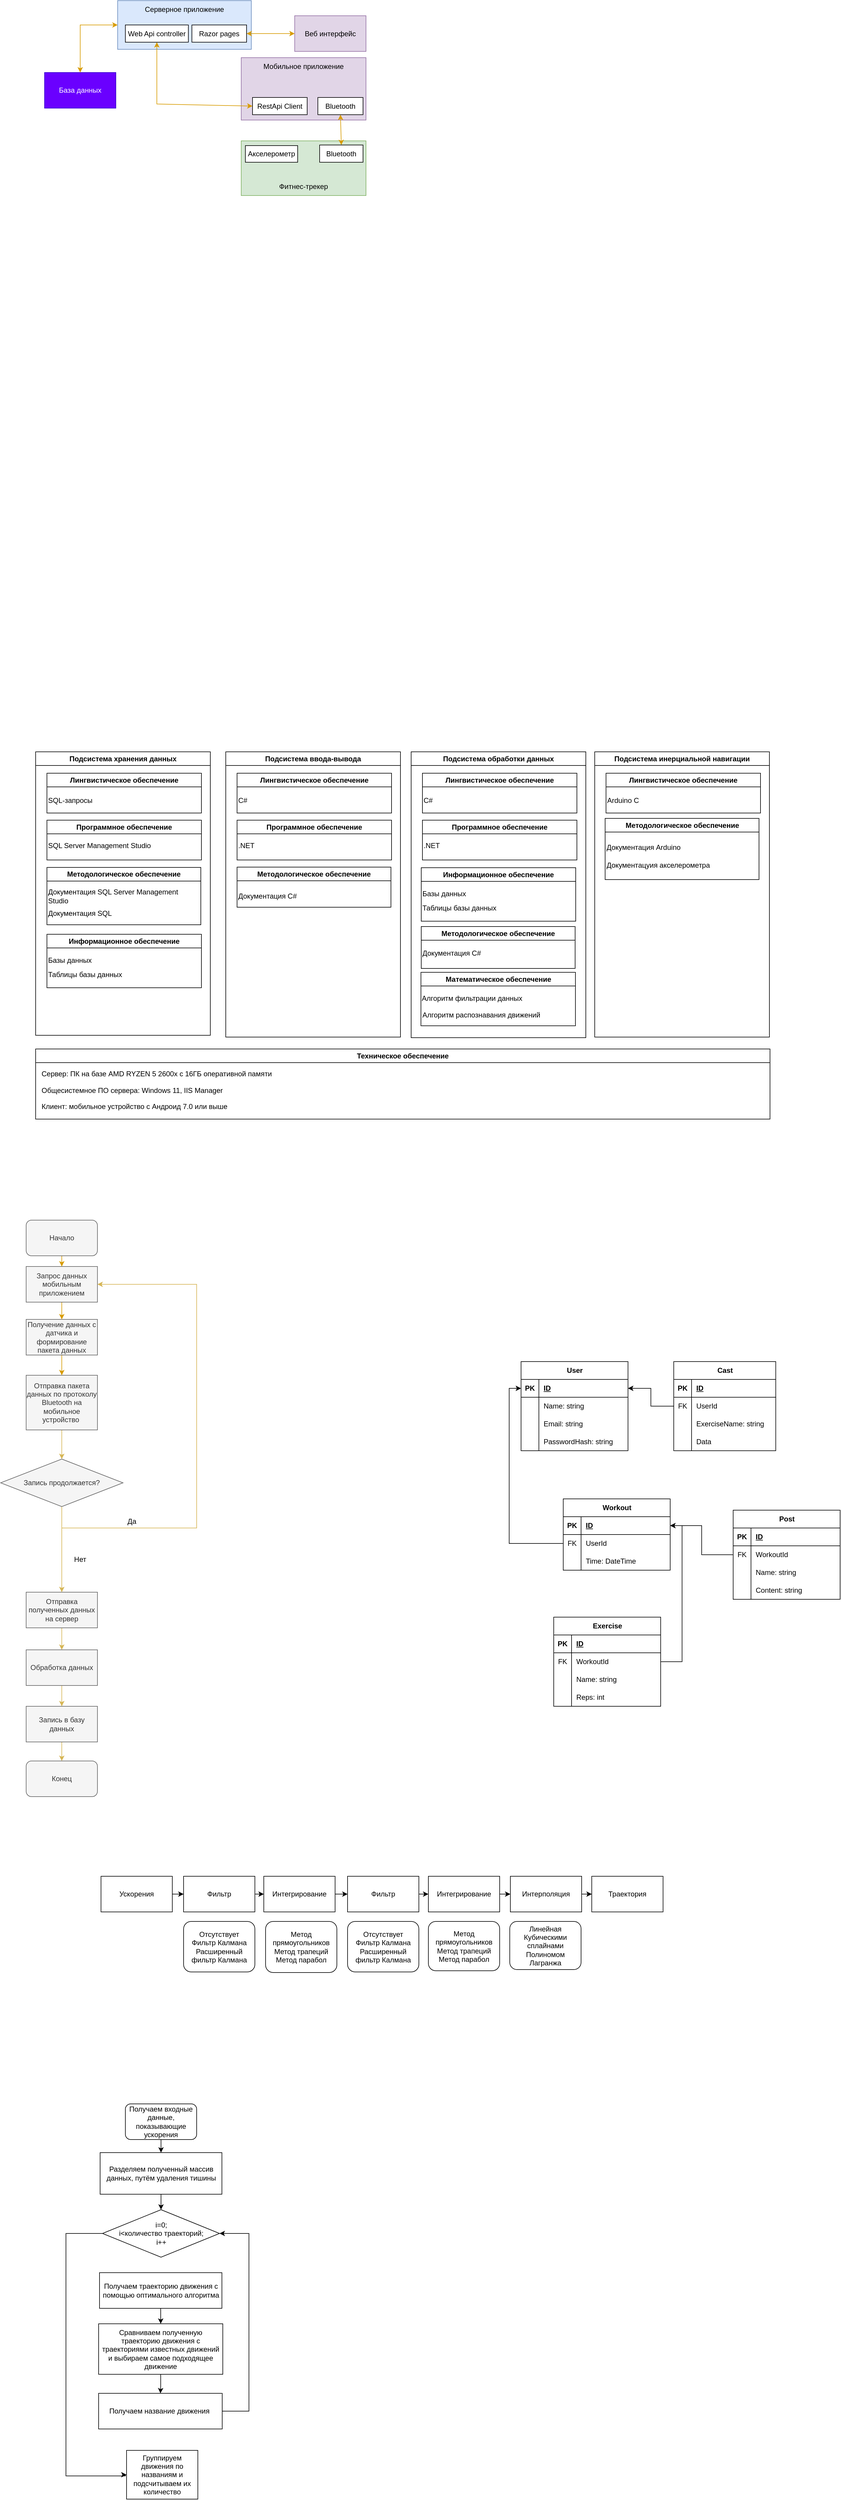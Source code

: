 <mxfile version="22.1.18" type="github">
  <diagram name="Страница 1" id="ufSTGprs4LsOGQLuZF8g">
    <mxGraphModel dx="1247" dy="718" grid="0" gridSize="10" guides="1" tooltips="1" connect="1" arrows="1" fold="1" page="1" pageScale="1" pageWidth="827" pageHeight="1169" background="#ffffff" math="0" shadow="0">
      <root>
        <mxCell id="0" />
        <mxCell id="1" parent="0" />
        <mxCell id="TqyM-eb_YKYfIrLDZzXM-1" value="База данных" style="rounded=0;whiteSpace=wrap;html=1;fillColor=#6a00ff;fontColor=#ffffff;strokeColor=#3700CC;" parent="1" vertex="1">
          <mxGeometry x="142" y="375" width="120" height="60" as="geometry" />
        </mxCell>
        <mxCell id="TqyM-eb_YKYfIrLDZzXM-2" value="" style="rounded=0;whiteSpace=wrap;html=1;fillColor=#dae8fc;strokeColor=#6c8ebf;" parent="1" vertex="1">
          <mxGeometry x="265" y="254" width="225" height="82" as="geometry" />
        </mxCell>
        <mxCell id="TqyM-eb_YKYfIrLDZzXM-4" value="" style="endArrow=classic;startArrow=classic;html=1;rounded=0;entryX=0;entryY=0.5;entryDx=0;entryDy=0;exitX=0.5;exitY=0;exitDx=0;exitDy=0;fillColor=#ffe6cc;strokeColor=#d79b00;" parent="1" source="TqyM-eb_YKYfIrLDZzXM-1" target="TqyM-eb_YKYfIrLDZzXM-2" edge="1">
          <mxGeometry width="50" height="50" relative="1" as="geometry">
            <mxPoint x="148" y="304" as="sourcePoint" />
            <mxPoint x="198" y="254" as="targetPoint" />
            <Array as="points">
              <mxPoint x="202" y="295" />
            </Array>
          </mxGeometry>
        </mxCell>
        <mxCell id="TqyM-eb_YKYfIrLDZzXM-5" value="&lt;font color=&quot;#000000&quot;&gt;Веб интерфейс&lt;/font&gt;" style="rounded=0;whiteSpace=wrap;html=1;fillColor=#e1d5e7;strokeColor=#9673a6;" parent="1" vertex="1">
          <mxGeometry x="563" y="279.5" width="120" height="60" as="geometry" />
        </mxCell>
        <mxCell id="TqyM-eb_YKYfIrLDZzXM-6" value="" style="rounded=0;whiteSpace=wrap;html=1;fillColor=#e1d5e7;strokeColor=#9673a6;align=center;" parent="1" vertex="1">
          <mxGeometry x="473" y="350" width="210" height="105" as="geometry" />
        </mxCell>
        <mxCell id="TqyM-eb_YKYfIrLDZzXM-7" value="" style="endArrow=classic;startArrow=classic;html=1;rounded=0;entryX=0;entryY=0.5;entryDx=0;entryDy=0;exitX=1;exitY=0.5;exitDx=0;exitDy=0;fillColor=#ffe6cc;strokeColor=#d79b00;" parent="1" source="ZVdsV8nFcNDab4a7GRcG-9" target="TqyM-eb_YKYfIrLDZzXM-5" edge="1">
          <mxGeometry width="50" height="50" relative="1" as="geometry">
            <mxPoint x="291" y="154" as="sourcePoint" />
            <mxPoint x="405" y="86" as="targetPoint" />
            <Array as="points" />
          </mxGeometry>
        </mxCell>
        <mxCell id="TqyM-eb_YKYfIrLDZzXM-8" value="" style="endArrow=classic;startArrow=classic;html=1;rounded=0;entryX=0;entryY=0.5;entryDx=0;entryDy=0;exitX=0.5;exitY=1;exitDx=0;exitDy=0;fillColor=#ffe6cc;strokeColor=#d79b00;" parent="1" source="ZVdsV8nFcNDab4a7GRcG-10" target="ZVdsV8nFcNDab4a7GRcG-6" edge="1">
          <mxGeometry width="50" height="50" relative="1" as="geometry">
            <mxPoint x="338" y="480" as="sourcePoint" />
            <mxPoint x="452" y="412" as="targetPoint" />
            <Array as="points">
              <mxPoint x="331" y="428" />
            </Array>
          </mxGeometry>
        </mxCell>
        <mxCell id="TqyM-eb_YKYfIrLDZzXM-9" value="" style="rounded=0;whiteSpace=wrap;html=1;fillColor=#d5e8d4;strokeColor=#82b366;" parent="1" vertex="1">
          <mxGeometry x="473" y="490" width="210" height="92" as="geometry" />
        </mxCell>
        <mxCell id="TqyM-eb_YKYfIrLDZzXM-10" value="" style="endArrow=classic;startArrow=classic;html=1;rounded=0;entryX=0.5;entryY=0;entryDx=0;entryDy=0;fillColor=#ffe6cc;strokeColor=#d79b00;exitX=0.5;exitY=1;exitDx=0;exitDy=0;" parent="1" source="ZVdsV8nFcNDab4a7GRcG-1" target="ZVdsV8nFcNDab4a7GRcG-2" edge="1">
          <mxGeometry width="50" height="50" relative="1" as="geometry">
            <mxPoint x="578" y="453" as="sourcePoint" />
            <mxPoint x="449" y="478" as="targetPoint" />
            <Array as="points" />
          </mxGeometry>
        </mxCell>
        <mxCell id="nKgSE3EkpWKNaFI7mvdM-1" value="Подсистема хранения данных" style="swimlane;whiteSpace=wrap;html=1;" parent="1" vertex="1">
          <mxGeometry x="127" y="1518" width="294" height="477" as="geometry" />
        </mxCell>
        <mxCell id="nKgSE3EkpWKNaFI7mvdM-2" value="Лингвистическое обеспечение" style="swimlane;whiteSpace=wrap;html=1;" parent="nKgSE3EkpWKNaFI7mvdM-1" vertex="1">
          <mxGeometry x="19" y="36" width="260" height="67" as="geometry" />
        </mxCell>
        <mxCell id="nKgSE3EkpWKNaFI7mvdM-3" value="SQL-запросы" style="text;html=1;align=left;verticalAlign=middle;resizable=0;points=[];autosize=1;strokeColor=none;fillColor=none;" parent="nKgSE3EkpWKNaFI7mvdM-2" vertex="1">
          <mxGeometry y="33" width="93" height="26" as="geometry" />
        </mxCell>
        <mxCell id="nKgSE3EkpWKNaFI7mvdM-4" value="Программное обеспечение" style="swimlane;whiteSpace=wrap;html=1;" parent="nKgSE3EkpWKNaFI7mvdM-1" vertex="1">
          <mxGeometry x="19" y="115" width="260" height="67" as="geometry" />
        </mxCell>
        <mxCell id="nKgSE3EkpWKNaFI7mvdM-5" value="SQL Server Management Studio" style="text;html=1;align=left;verticalAlign=middle;resizable=0;points=[];autosize=1;strokeColor=none;fillColor=none;" parent="nKgSE3EkpWKNaFI7mvdM-4" vertex="1">
          <mxGeometry y="30" width="191" height="26" as="geometry" />
        </mxCell>
        <mxCell id="nKgSE3EkpWKNaFI7mvdM-6" value="Методологическое обеспечение" style="swimlane;whiteSpace=wrap;html=1;" parent="nKgSE3EkpWKNaFI7mvdM-1" vertex="1">
          <mxGeometry x="19" y="194.5" width="259" height="96.5" as="geometry" />
        </mxCell>
        <mxCell id="nKgSE3EkpWKNaFI7mvdM-7" value="Документация&amp;nbsp;SQL Server Management &lt;br&gt;Studio" style="text;html=1;align=left;verticalAlign=middle;resizable=0;points=[];autosize=1;strokeColor=none;fillColor=none;" parent="nKgSE3EkpWKNaFI7mvdM-6" vertex="1">
          <mxGeometry y="27.75" width="237" height="41" as="geometry" />
        </mxCell>
        <mxCell id="nKgSE3EkpWKNaFI7mvdM-8" value="Документация&amp;nbsp;SQL" style="text;html=1;align=left;verticalAlign=middle;resizable=0;points=[];autosize=1;strokeColor=none;fillColor=none;" parent="nKgSE3EkpWKNaFI7mvdM-6" vertex="1">
          <mxGeometry y="64.5" width="125" height="26" as="geometry" />
        </mxCell>
        <mxCell id="nKgSE3EkpWKNaFI7mvdM-9" value="Информационное обеспечение" style="swimlane;whiteSpace=wrap;html=1;" parent="nKgSE3EkpWKNaFI7mvdM-1" vertex="1">
          <mxGeometry x="19" y="307" width="260" height="90" as="geometry" />
        </mxCell>
        <mxCell id="nKgSE3EkpWKNaFI7mvdM-10" value="Базы данных" style="text;html=1;align=left;verticalAlign=middle;resizable=0;points=[];autosize=1;strokeColor=none;fillColor=none;" parent="nKgSE3EkpWKNaFI7mvdM-9" vertex="1">
          <mxGeometry x="-0.5" y="31" width="91" height="26" as="geometry" />
        </mxCell>
        <mxCell id="nKgSE3EkpWKNaFI7mvdM-11" value="Таблицы базы данных" style="text;html=1;strokeColor=none;fillColor=none;align=left;verticalAlign=middle;whiteSpace=wrap;rounded=0;" parent="nKgSE3EkpWKNaFI7mvdM-9" vertex="1">
          <mxGeometry x="-0.5" y="53" width="179.5" height="30" as="geometry" />
        </mxCell>
        <mxCell id="nKgSE3EkpWKNaFI7mvdM-12" value="Подсистема ввода-вывода" style="swimlane;whiteSpace=wrap;html=1;" parent="1" vertex="1">
          <mxGeometry x="447" y="1518" width="294" height="480" as="geometry" />
        </mxCell>
        <mxCell id="nKgSE3EkpWKNaFI7mvdM-13" value="Лингвистическое обеспечение" style="swimlane;whiteSpace=wrap;html=1;" parent="nKgSE3EkpWKNaFI7mvdM-12" vertex="1">
          <mxGeometry x="19" y="36" width="260" height="67" as="geometry" />
        </mxCell>
        <mxCell id="nKgSE3EkpWKNaFI7mvdM-14" value="С#" style="text;html=1;align=left;verticalAlign=middle;resizable=0;points=[];autosize=1;strokeColor=none;fillColor=none;" parent="nKgSE3EkpWKNaFI7mvdM-13" vertex="1">
          <mxGeometry y="33" width="33" height="26" as="geometry" />
        </mxCell>
        <mxCell id="nKgSE3EkpWKNaFI7mvdM-15" value="Программное обеспечение" style="swimlane;whiteSpace=wrap;html=1;" parent="nKgSE3EkpWKNaFI7mvdM-12" vertex="1">
          <mxGeometry x="19" y="115" width="260" height="67" as="geometry" />
        </mxCell>
        <mxCell id="nKgSE3EkpWKNaFI7mvdM-16" value=".NET" style="text;html=1;align=left;verticalAlign=middle;resizable=0;points=[];autosize=1;strokeColor=none;fillColor=none;" parent="nKgSE3EkpWKNaFI7mvdM-15" vertex="1">
          <mxGeometry y="30" width="45" height="26" as="geometry" />
        </mxCell>
        <mxCell id="nKgSE3EkpWKNaFI7mvdM-17" value="Методологическое обеспечение" style="swimlane;whiteSpace=wrap;html=1;" parent="nKgSE3EkpWKNaFI7mvdM-12" vertex="1">
          <mxGeometry x="19" y="194" width="259" height="67.5" as="geometry" />
        </mxCell>
        <mxCell id="nKgSE3EkpWKNaFI7mvdM-18" value="Документация C#" style="text;html=1;align=left;verticalAlign=middle;resizable=0;points=[];autosize=1;strokeColor=none;fillColor=none;" parent="nKgSE3EkpWKNaFI7mvdM-17" vertex="1">
          <mxGeometry y="35.75" width="117" height="26" as="geometry" />
        </mxCell>
        <mxCell id="nKgSE3EkpWKNaFI7mvdM-23" value="Подсистема обработки данных" style="swimlane;whiteSpace=wrap;html=1;" parent="1" vertex="1">
          <mxGeometry x="759" y="1518" width="294" height="481" as="geometry" />
        </mxCell>
        <mxCell id="nKgSE3EkpWKNaFI7mvdM-24" value="Лингвистическое обеспечение" style="swimlane;whiteSpace=wrap;html=1;" parent="nKgSE3EkpWKNaFI7mvdM-23" vertex="1">
          <mxGeometry x="19" y="36" width="260" height="67" as="geometry" />
        </mxCell>
        <mxCell id="nKgSE3EkpWKNaFI7mvdM-25" value="С#" style="text;html=1;align=left;verticalAlign=middle;resizable=0;points=[];autosize=1;strokeColor=none;fillColor=none;" parent="nKgSE3EkpWKNaFI7mvdM-24" vertex="1">
          <mxGeometry y="33" width="33" height="26" as="geometry" />
        </mxCell>
        <mxCell id="nKgSE3EkpWKNaFI7mvdM-26" value="Программное обеспечение" style="swimlane;whiteSpace=wrap;html=1;" parent="nKgSE3EkpWKNaFI7mvdM-23" vertex="1">
          <mxGeometry x="19" y="115" width="260" height="67" as="geometry" />
        </mxCell>
        <mxCell id="nKgSE3EkpWKNaFI7mvdM-27" value=".NET" style="text;html=1;align=left;verticalAlign=middle;resizable=0;points=[];autosize=1;strokeColor=none;fillColor=none;" parent="nKgSE3EkpWKNaFI7mvdM-26" vertex="1">
          <mxGeometry y="30" width="45" height="26" as="geometry" />
        </mxCell>
        <mxCell id="nKgSE3EkpWKNaFI7mvdM-28" value="Методологическое обеспечение" style="swimlane;whiteSpace=wrap;html=1;" parent="nKgSE3EkpWKNaFI7mvdM-23" vertex="1">
          <mxGeometry x="17" y="294" width="259" height="70.5" as="geometry" />
        </mxCell>
        <mxCell id="nKgSE3EkpWKNaFI7mvdM-29" value="Документация C#" style="text;html=1;align=left;verticalAlign=middle;resizable=0;points=[];autosize=1;strokeColor=none;fillColor=none;" parent="nKgSE3EkpWKNaFI7mvdM-28" vertex="1">
          <mxGeometry x="-0.5" y="31.5" width="117" height="26" as="geometry" />
        </mxCell>
        <mxCell id="nKgSE3EkpWKNaFI7mvdM-31" value="Математическое обеспечение" style="swimlane;whiteSpace=wrap;html=1;" parent="nKgSE3EkpWKNaFI7mvdM-23" vertex="1">
          <mxGeometry x="16.5" y="371" width="260" height="90" as="geometry" />
        </mxCell>
        <mxCell id="nKgSE3EkpWKNaFI7mvdM-32" value="Алгоритм фильтрации данных" style="text;html=1;align=left;verticalAlign=middle;resizable=0;points=[];autosize=1;strokeColor=none;fillColor=none;" parent="nKgSE3EkpWKNaFI7mvdM-31" vertex="1">
          <mxGeometry x="-0.5" y="31" width="187" height="26" as="geometry" />
        </mxCell>
        <mxCell id="nKgSE3EkpWKNaFI7mvdM-37" value="Алгоритм распознавания движений" style="text;html=1;align=left;verticalAlign=middle;resizable=0;points=[];autosize=1;strokeColor=none;fillColor=none;" parent="nKgSE3EkpWKNaFI7mvdM-31" vertex="1">
          <mxGeometry y="59" width="216" height="26" as="geometry" />
        </mxCell>
        <mxCell id="nKgSE3EkpWKNaFI7mvdM-34" value="Информационное обеспечение" style="swimlane;whiteSpace=wrap;html=1;" parent="nKgSE3EkpWKNaFI7mvdM-23" vertex="1">
          <mxGeometry x="17" y="195" width="260" height="90" as="geometry" />
        </mxCell>
        <mxCell id="nKgSE3EkpWKNaFI7mvdM-35" value="Базы данных" style="text;html=1;align=left;verticalAlign=middle;resizable=0;points=[];autosize=1;strokeColor=none;fillColor=none;" parent="nKgSE3EkpWKNaFI7mvdM-34" vertex="1">
          <mxGeometry x="-0.5" y="31" width="91" height="26" as="geometry" />
        </mxCell>
        <mxCell id="nKgSE3EkpWKNaFI7mvdM-36" value="Таблицы базы данных" style="text;html=1;strokeColor=none;fillColor=none;align=left;verticalAlign=middle;whiteSpace=wrap;rounded=0;" parent="nKgSE3EkpWKNaFI7mvdM-34" vertex="1">
          <mxGeometry x="-0.5" y="53" width="179.5" height="30" as="geometry" />
        </mxCell>
        <mxCell id="nKgSE3EkpWKNaFI7mvdM-38" value="Техническое обеспечение" style="swimlane;whiteSpace=wrap;html=1;" parent="1" vertex="1">
          <mxGeometry x="127" y="2018" width="1236" height="118" as="geometry" />
        </mxCell>
        <mxCell id="nKgSE3EkpWKNaFI7mvdM-39" value="Сервер: ПК на базе AMD RYZEN 5 2600x с 16ГБ оперативной памяти" style="text;html=1;align=left;verticalAlign=middle;resizable=0;points=[];autosize=1;strokeColor=none;fillColor=none;" parent="nKgSE3EkpWKNaFI7mvdM-38" vertex="1">
          <mxGeometry x="8" y="29" width="406" height="26" as="geometry" />
        </mxCell>
        <mxCell id="t0PKNFKbj3jleWJ-KIZI-2" value="Общесистемное ПО сервера: Windows 11, IIS Manager" style="text;html=1;strokeColor=none;fillColor=none;align=left;verticalAlign=middle;whiteSpace=wrap;rounded=0;" parent="nKgSE3EkpWKNaFI7mvdM-38" vertex="1">
          <mxGeometry x="8" y="55" width="1211" height="30" as="geometry" />
        </mxCell>
        <mxCell id="t0PKNFKbj3jleWJ-KIZI-3" value="Клиент: мобильное устройство с Андроид 7.0 или выше&amp;nbsp;" style="text;html=1;strokeColor=none;fillColor=none;align=left;verticalAlign=middle;whiteSpace=wrap;rounded=0;" parent="nKgSE3EkpWKNaFI7mvdM-38" vertex="1">
          <mxGeometry x="8" y="82" width="1217" height="30" as="geometry" />
        </mxCell>
        <mxCell id="nKgSE3EkpWKNaFI7mvdM-41" value="Подсистема инерциальной навигации" style="swimlane;whiteSpace=wrap;html=1;" parent="1" vertex="1">
          <mxGeometry x="1068" y="1518" width="294" height="480" as="geometry" />
        </mxCell>
        <mxCell id="nKgSE3EkpWKNaFI7mvdM-42" value="Лингвистическое обеспечение" style="swimlane;whiteSpace=wrap;html=1;" parent="nKgSE3EkpWKNaFI7mvdM-41" vertex="1">
          <mxGeometry x="19" y="36" width="260" height="67" as="geometry" />
        </mxCell>
        <mxCell id="nKgSE3EkpWKNaFI7mvdM-43" value="Arduino C" style="text;html=1;align=left;verticalAlign=middle;resizable=0;points=[];autosize=1;strokeColor=none;fillColor=none;" parent="nKgSE3EkpWKNaFI7mvdM-42" vertex="1">
          <mxGeometry y="33" width="71" height="26" as="geometry" />
        </mxCell>
        <mxCell id="nKgSE3EkpWKNaFI7mvdM-46" value="Методологическое обеспечение" style="swimlane;whiteSpace=wrap;html=1;" parent="nKgSE3EkpWKNaFI7mvdM-41" vertex="1">
          <mxGeometry x="17.5" y="112" width="259" height="103" as="geometry" />
        </mxCell>
        <mxCell id="nKgSE3EkpWKNaFI7mvdM-47" value="Документация Arduino" style="text;html=1;align=left;verticalAlign=middle;resizable=0;points=[];autosize=1;strokeColor=none;fillColor=none;" parent="nKgSE3EkpWKNaFI7mvdM-46" vertex="1">
          <mxGeometry y="35.75" width="143" height="26" as="geometry" />
        </mxCell>
        <mxCell id="t0PKNFKbj3jleWJ-KIZI-4" value="Документацуия акселерометра" style="text;html=1;strokeColor=none;fillColor=none;align=left;verticalAlign=middle;whiteSpace=wrap;rounded=0;" parent="nKgSE3EkpWKNaFI7mvdM-46" vertex="1">
          <mxGeometry y="64" width="239" height="30" as="geometry" />
        </mxCell>
        <mxCell id="nKgSE3EkpWKNaFI7mvdM-48" style="edgeStyle=orthogonalEdgeStyle;rounded=0;orthogonalLoop=1;jettySize=auto;html=1;entryX=0.5;entryY=0;entryDx=0;entryDy=0;fillColor=#ffe6cc;strokeColor=#d79b00;" parent="1" source="nKgSE3EkpWKNaFI7mvdM-49" target="nKgSE3EkpWKNaFI7mvdM-59" edge="1">
          <mxGeometry relative="1" as="geometry" />
        </mxCell>
        <mxCell id="nKgSE3EkpWKNaFI7mvdM-49" value="Начало" style="rounded=1;whiteSpace=wrap;html=1;fillColor=#f5f5f5;fontColor=#333333;strokeColor=#666666;" parent="1" vertex="1">
          <mxGeometry x="111" y="2306" width="120" height="60" as="geometry" />
        </mxCell>
        <mxCell id="nKgSE3EkpWKNaFI7mvdM-50" style="edgeStyle=orthogonalEdgeStyle;rounded=0;orthogonalLoop=1;jettySize=auto;html=1;fillColor=#ffe6cc;strokeColor=#d79b00;entryX=0.5;entryY=0;entryDx=0;entryDy=0;" parent="1" source="nKgSE3EkpWKNaFI7mvdM-51" target="nKgSE3EkpWKNaFI7mvdM-53" edge="1">
          <mxGeometry relative="1" as="geometry" />
        </mxCell>
        <mxCell id="nKgSE3EkpWKNaFI7mvdM-51" value="Получение данных с датчика и формирование пакета данных" style="rounded=0;whiteSpace=wrap;html=1;fillColor=#f5f5f5;fontColor=#333333;strokeColor=#666666;" parent="1" vertex="1">
          <mxGeometry x="111" y="2473" width="120" height="60" as="geometry" />
        </mxCell>
        <mxCell id="nKgSE3EkpWKNaFI7mvdM-72" style="edgeStyle=orthogonalEdgeStyle;rounded=0;orthogonalLoop=1;jettySize=auto;html=1;entryX=0.5;entryY=0;entryDx=0;entryDy=0;fillColor=#fff2cc;strokeColor=#d6b656;" parent="1" source="nKgSE3EkpWKNaFI7mvdM-53" target="nKgSE3EkpWKNaFI7mvdM-62" edge="1">
          <mxGeometry relative="1" as="geometry">
            <mxPoint x="222" y="2676" as="targetPoint" />
          </mxGeometry>
        </mxCell>
        <mxCell id="nKgSE3EkpWKNaFI7mvdM-53" value="Отправка пакета данных по протоколу Bluetooth на мобильное устройство&amp;nbsp;" style="rounded=0;whiteSpace=wrap;html=1;fillColor=#f5f5f5;fontColor=#333333;strokeColor=#666666;" parent="1" vertex="1">
          <mxGeometry x="111" y="2567" width="120" height="92" as="geometry" />
        </mxCell>
        <mxCell id="nKgSE3EkpWKNaFI7mvdM-75" style="edgeStyle=orthogonalEdgeStyle;rounded=0;orthogonalLoop=1;jettySize=auto;html=1;entryX=0.5;entryY=0;entryDx=0;entryDy=0;fillColor=#fff2cc;strokeColor=#d6b656;" parent="1" source="nKgSE3EkpWKNaFI7mvdM-56" target="nKgSE3EkpWKNaFI7mvdM-74" edge="1">
          <mxGeometry relative="1" as="geometry" />
        </mxCell>
        <mxCell id="nKgSE3EkpWKNaFI7mvdM-56" value="Отправка полученных данных на сервер" style="rounded=0;whiteSpace=wrap;html=1;fillColor=#f5f5f5;fontColor=#333333;strokeColor=#666666;" parent="1" vertex="1">
          <mxGeometry x="111" y="2932" width="120" height="60" as="geometry" />
        </mxCell>
        <mxCell id="nKgSE3EkpWKNaFI7mvdM-58" style="edgeStyle=orthogonalEdgeStyle;rounded=0;orthogonalLoop=1;jettySize=auto;html=1;entryX=0.5;entryY=0;entryDx=0;entryDy=0;fillColor=#ffe6cc;strokeColor=#d79b00;" parent="1" source="nKgSE3EkpWKNaFI7mvdM-59" target="nKgSE3EkpWKNaFI7mvdM-51" edge="1">
          <mxGeometry relative="1" as="geometry" />
        </mxCell>
        <mxCell id="nKgSE3EkpWKNaFI7mvdM-59" value="Запрос данных мобильным приложением" style="rounded=0;whiteSpace=wrap;html=1;fillColor=#f5f5f5;fontColor=#333333;strokeColor=#666666;" parent="1" vertex="1">
          <mxGeometry x="111" y="2384" width="120" height="60" as="geometry" />
        </mxCell>
        <mxCell id="nKgSE3EkpWKNaFI7mvdM-70" style="edgeStyle=orthogonalEdgeStyle;rounded=0;orthogonalLoop=1;jettySize=auto;html=1;entryX=1;entryY=0.5;entryDx=0;entryDy=0;fillColor=#fff2cc;strokeColor=#d6b656;" parent="1" source="nKgSE3EkpWKNaFI7mvdM-62" target="nKgSE3EkpWKNaFI7mvdM-59" edge="1">
          <mxGeometry relative="1" as="geometry">
            <mxPoint x="398.217" y="2439.696" as="targetPoint" />
            <Array as="points">
              <mxPoint x="171" y="2824" />
              <mxPoint x="398" y="2824" />
              <mxPoint x="398" y="2414" />
            </Array>
          </mxGeometry>
        </mxCell>
        <mxCell id="nKgSE3EkpWKNaFI7mvdM-73" style="edgeStyle=orthogonalEdgeStyle;rounded=0;orthogonalLoop=1;jettySize=auto;html=1;entryX=0.5;entryY=0;entryDx=0;entryDy=0;fillColor=#fff2cc;strokeColor=#d6b656;" parent="1" source="nKgSE3EkpWKNaFI7mvdM-62" target="nKgSE3EkpWKNaFI7mvdM-56" edge="1">
          <mxGeometry relative="1" as="geometry" />
        </mxCell>
        <mxCell id="nKgSE3EkpWKNaFI7mvdM-62" value="Запись продолжается?" style="rhombus;whiteSpace=wrap;html=1;fillColor=#f5f5f5;fontColor=#333333;strokeColor=#666666;" parent="1" vertex="1">
          <mxGeometry x="68" y="2708" width="206" height="80" as="geometry" />
        </mxCell>
        <mxCell id="nKgSE3EkpWKNaFI7mvdM-64" value="&lt;font color=&quot;#000000&quot;&gt;Да&lt;/font&gt;" style="text;html=1;strokeColor=none;fillColor=none;align=center;verticalAlign=middle;whiteSpace=wrap;rounded=0;" parent="1" vertex="1">
          <mxGeometry x="259" y="2798" width="60" height="30" as="geometry" />
        </mxCell>
        <mxCell id="nKgSE3EkpWKNaFI7mvdM-77" style="edgeStyle=orthogonalEdgeStyle;rounded=0;orthogonalLoop=1;jettySize=auto;html=1;entryX=0.5;entryY=0;entryDx=0;entryDy=0;fillColor=#fff2cc;strokeColor=#d6b656;" parent="1" source="nKgSE3EkpWKNaFI7mvdM-74" target="nKgSE3EkpWKNaFI7mvdM-76" edge="1">
          <mxGeometry relative="1" as="geometry" />
        </mxCell>
        <mxCell id="nKgSE3EkpWKNaFI7mvdM-74" value="Обработка данных" style="rounded=0;whiteSpace=wrap;html=1;fillColor=#f5f5f5;fontColor=#333333;strokeColor=#666666;" parent="1" vertex="1">
          <mxGeometry x="111" y="3029" width="120" height="60" as="geometry" />
        </mxCell>
        <mxCell id="nKgSE3EkpWKNaFI7mvdM-79" style="edgeStyle=orthogonalEdgeStyle;rounded=0;orthogonalLoop=1;jettySize=auto;html=1;entryX=0.5;entryY=0;entryDx=0;entryDy=0;fillColor=#fff2cc;strokeColor=#d6b656;" parent="1" source="nKgSE3EkpWKNaFI7mvdM-76" target="nKgSE3EkpWKNaFI7mvdM-78" edge="1">
          <mxGeometry relative="1" as="geometry" />
        </mxCell>
        <mxCell id="nKgSE3EkpWKNaFI7mvdM-76" value="Запись в базу данных" style="rounded=0;whiteSpace=wrap;html=1;fillColor=#f5f5f5;fontColor=#333333;strokeColor=#666666;" parent="1" vertex="1">
          <mxGeometry x="111" y="3124" width="120" height="60" as="geometry" />
        </mxCell>
        <mxCell id="nKgSE3EkpWKNaFI7mvdM-78" value="Конец" style="rounded=1;whiteSpace=wrap;html=1;fillColor=#f5f5f5;fontColor=#333333;strokeColor=#666666;" parent="1" vertex="1">
          <mxGeometry x="111" y="3216" width="120" height="60" as="geometry" />
        </mxCell>
        <mxCell id="nKgSE3EkpWKNaFI7mvdM-82" value="Нет" style="text;html=1;strokeColor=none;fillColor=none;align=center;verticalAlign=middle;whiteSpace=wrap;rounded=0;" parent="1" vertex="1">
          <mxGeometry x="172" y="2862" width="60" height="30" as="geometry" />
        </mxCell>
        <mxCell id="nKgSE3EkpWKNaFI7mvdM-83" value="User" style="shape=table;startSize=30;container=1;collapsible=1;childLayout=tableLayout;fixedRows=1;rowLines=0;fontStyle=1;align=center;resizeLast=1;html=1;" parent="1" vertex="1">
          <mxGeometry x="944" y="2544" width="180" height="150" as="geometry" />
        </mxCell>
        <mxCell id="nKgSE3EkpWKNaFI7mvdM-84" value="" style="shape=tableRow;horizontal=0;startSize=0;swimlaneHead=0;swimlaneBody=0;fillColor=none;collapsible=0;dropTarget=0;points=[[0,0.5],[1,0.5]];portConstraint=eastwest;top=0;left=0;right=0;bottom=1;" parent="nKgSE3EkpWKNaFI7mvdM-83" vertex="1">
          <mxGeometry y="30" width="180" height="30" as="geometry" />
        </mxCell>
        <mxCell id="nKgSE3EkpWKNaFI7mvdM-85" value="PK" style="shape=partialRectangle;connectable=0;fillColor=none;top=0;left=0;bottom=0;right=0;fontStyle=1;overflow=hidden;whiteSpace=wrap;html=1;" parent="nKgSE3EkpWKNaFI7mvdM-84" vertex="1">
          <mxGeometry width="30" height="30" as="geometry">
            <mxRectangle width="30" height="30" as="alternateBounds" />
          </mxGeometry>
        </mxCell>
        <mxCell id="nKgSE3EkpWKNaFI7mvdM-86" value="ID" style="shape=partialRectangle;connectable=0;fillColor=none;top=0;left=0;bottom=0;right=0;align=left;spacingLeft=6;fontStyle=5;overflow=hidden;whiteSpace=wrap;html=1;" parent="nKgSE3EkpWKNaFI7mvdM-84" vertex="1">
          <mxGeometry x="30" width="150" height="30" as="geometry">
            <mxRectangle width="150" height="30" as="alternateBounds" />
          </mxGeometry>
        </mxCell>
        <mxCell id="nKgSE3EkpWKNaFI7mvdM-87" value="" style="shape=tableRow;horizontal=0;startSize=0;swimlaneHead=0;swimlaneBody=0;fillColor=none;collapsible=0;dropTarget=0;points=[[0,0.5],[1,0.5]];portConstraint=eastwest;top=0;left=0;right=0;bottom=0;" parent="nKgSE3EkpWKNaFI7mvdM-83" vertex="1">
          <mxGeometry y="60" width="180" height="30" as="geometry" />
        </mxCell>
        <mxCell id="nKgSE3EkpWKNaFI7mvdM-88" value="" style="shape=partialRectangle;connectable=0;fillColor=none;top=0;left=0;bottom=0;right=0;editable=1;overflow=hidden;whiteSpace=wrap;html=1;" parent="nKgSE3EkpWKNaFI7mvdM-87" vertex="1">
          <mxGeometry width="30" height="30" as="geometry">
            <mxRectangle width="30" height="30" as="alternateBounds" />
          </mxGeometry>
        </mxCell>
        <mxCell id="nKgSE3EkpWKNaFI7mvdM-89" value="Name: string" style="shape=partialRectangle;connectable=0;fillColor=none;top=0;left=0;bottom=0;right=0;align=left;spacingLeft=6;overflow=hidden;whiteSpace=wrap;html=1;" parent="nKgSE3EkpWKNaFI7mvdM-87" vertex="1">
          <mxGeometry x="30" width="150" height="30" as="geometry">
            <mxRectangle width="150" height="30" as="alternateBounds" />
          </mxGeometry>
        </mxCell>
        <mxCell id="nKgSE3EkpWKNaFI7mvdM-90" value="" style="shape=tableRow;horizontal=0;startSize=0;swimlaneHead=0;swimlaneBody=0;fillColor=none;collapsible=0;dropTarget=0;points=[[0,0.5],[1,0.5]];portConstraint=eastwest;top=0;left=0;right=0;bottom=0;" parent="nKgSE3EkpWKNaFI7mvdM-83" vertex="1">
          <mxGeometry y="90" width="180" height="30" as="geometry" />
        </mxCell>
        <mxCell id="nKgSE3EkpWKNaFI7mvdM-91" value="" style="shape=partialRectangle;connectable=0;fillColor=none;top=0;left=0;bottom=0;right=0;editable=1;overflow=hidden;whiteSpace=wrap;html=1;" parent="nKgSE3EkpWKNaFI7mvdM-90" vertex="1">
          <mxGeometry width="30" height="30" as="geometry">
            <mxRectangle width="30" height="30" as="alternateBounds" />
          </mxGeometry>
        </mxCell>
        <mxCell id="nKgSE3EkpWKNaFI7mvdM-92" value="Email: string" style="shape=partialRectangle;connectable=0;fillColor=none;top=0;left=0;bottom=0;right=0;align=left;spacingLeft=6;overflow=hidden;whiteSpace=wrap;html=1;" parent="nKgSE3EkpWKNaFI7mvdM-90" vertex="1">
          <mxGeometry x="30" width="150" height="30" as="geometry">
            <mxRectangle width="150" height="30" as="alternateBounds" />
          </mxGeometry>
        </mxCell>
        <mxCell id="nKgSE3EkpWKNaFI7mvdM-93" value="" style="shape=tableRow;horizontal=0;startSize=0;swimlaneHead=0;swimlaneBody=0;fillColor=none;collapsible=0;dropTarget=0;points=[[0,0.5],[1,0.5]];portConstraint=eastwest;top=0;left=0;right=0;bottom=0;" parent="nKgSE3EkpWKNaFI7mvdM-83" vertex="1">
          <mxGeometry y="120" width="180" height="30" as="geometry" />
        </mxCell>
        <mxCell id="nKgSE3EkpWKNaFI7mvdM-94" value="" style="shape=partialRectangle;connectable=0;fillColor=none;top=0;left=0;bottom=0;right=0;editable=1;overflow=hidden;whiteSpace=wrap;html=1;" parent="nKgSE3EkpWKNaFI7mvdM-93" vertex="1">
          <mxGeometry width="30" height="30" as="geometry">
            <mxRectangle width="30" height="30" as="alternateBounds" />
          </mxGeometry>
        </mxCell>
        <mxCell id="nKgSE3EkpWKNaFI7mvdM-95" value="PasswordHash: string" style="shape=partialRectangle;connectable=0;fillColor=none;top=0;left=0;bottom=0;right=0;align=left;spacingLeft=6;overflow=hidden;whiteSpace=wrap;html=1;" parent="nKgSE3EkpWKNaFI7mvdM-93" vertex="1">
          <mxGeometry x="30" width="150" height="30" as="geometry">
            <mxRectangle width="150" height="30" as="alternateBounds" />
          </mxGeometry>
        </mxCell>
        <mxCell id="nKgSE3EkpWKNaFI7mvdM-96" value="Cast" style="shape=table;startSize=30;container=1;collapsible=1;childLayout=tableLayout;fixedRows=1;rowLines=0;fontStyle=1;align=center;resizeLast=1;html=1;" parent="1" vertex="1">
          <mxGeometry x="1201" y="2544" width="171.684" height="150" as="geometry" />
        </mxCell>
        <mxCell id="nKgSE3EkpWKNaFI7mvdM-97" value="" style="shape=tableRow;horizontal=0;startSize=0;swimlaneHead=0;swimlaneBody=0;fillColor=none;collapsible=0;dropTarget=0;points=[[0,0.5],[1,0.5]];portConstraint=eastwest;top=0;left=0;right=0;bottom=1;" parent="nKgSE3EkpWKNaFI7mvdM-96" vertex="1">
          <mxGeometry y="30" width="171.684" height="30" as="geometry" />
        </mxCell>
        <mxCell id="nKgSE3EkpWKNaFI7mvdM-98" value="PK" style="shape=partialRectangle;connectable=0;fillColor=none;top=0;left=0;bottom=0;right=0;fontStyle=1;overflow=hidden;whiteSpace=wrap;html=1;" parent="nKgSE3EkpWKNaFI7mvdM-97" vertex="1">
          <mxGeometry width="30" height="30" as="geometry">
            <mxRectangle width="30" height="30" as="alternateBounds" />
          </mxGeometry>
        </mxCell>
        <mxCell id="nKgSE3EkpWKNaFI7mvdM-99" value="ID" style="shape=partialRectangle;connectable=0;fillColor=none;top=0;left=0;bottom=0;right=0;align=left;spacingLeft=6;fontStyle=5;overflow=hidden;whiteSpace=wrap;html=1;" parent="nKgSE3EkpWKNaFI7mvdM-97" vertex="1">
          <mxGeometry x="30" width="141.684" height="30" as="geometry">
            <mxRectangle width="141.684" height="30" as="alternateBounds" />
          </mxGeometry>
        </mxCell>
        <mxCell id="nKgSE3EkpWKNaFI7mvdM-100" value="" style="shape=tableRow;horizontal=0;startSize=0;swimlaneHead=0;swimlaneBody=0;fillColor=none;collapsible=0;dropTarget=0;points=[[0,0.5],[1,0.5]];portConstraint=eastwest;top=0;left=0;right=0;bottom=0;" parent="nKgSE3EkpWKNaFI7mvdM-96" vertex="1">
          <mxGeometry y="60" width="171.684" height="30" as="geometry" />
        </mxCell>
        <mxCell id="nKgSE3EkpWKNaFI7mvdM-101" value="FK" style="shape=partialRectangle;connectable=0;fillColor=none;top=0;left=0;bottom=0;right=0;editable=1;overflow=hidden;whiteSpace=wrap;html=1;" parent="nKgSE3EkpWKNaFI7mvdM-100" vertex="1">
          <mxGeometry width="30" height="30" as="geometry">
            <mxRectangle width="30" height="30" as="alternateBounds" />
          </mxGeometry>
        </mxCell>
        <mxCell id="nKgSE3EkpWKNaFI7mvdM-102" value="UserId" style="shape=partialRectangle;connectable=0;fillColor=none;top=0;left=0;bottom=0;right=0;align=left;spacingLeft=6;overflow=hidden;whiteSpace=wrap;html=1;" parent="nKgSE3EkpWKNaFI7mvdM-100" vertex="1">
          <mxGeometry x="30" width="141.684" height="30" as="geometry">
            <mxRectangle width="141.684" height="30" as="alternateBounds" />
          </mxGeometry>
        </mxCell>
        <mxCell id="nKgSE3EkpWKNaFI7mvdM-103" value="" style="shape=tableRow;horizontal=0;startSize=0;swimlaneHead=0;swimlaneBody=0;fillColor=none;collapsible=0;dropTarget=0;points=[[0,0.5],[1,0.5]];portConstraint=eastwest;top=0;left=0;right=0;bottom=0;" parent="nKgSE3EkpWKNaFI7mvdM-96" vertex="1">
          <mxGeometry y="90" width="171.684" height="30" as="geometry" />
        </mxCell>
        <mxCell id="nKgSE3EkpWKNaFI7mvdM-104" value="" style="shape=partialRectangle;connectable=0;fillColor=none;top=0;left=0;bottom=0;right=0;editable=1;overflow=hidden;whiteSpace=wrap;html=1;" parent="nKgSE3EkpWKNaFI7mvdM-103" vertex="1">
          <mxGeometry width="30" height="30" as="geometry">
            <mxRectangle width="30" height="30" as="alternateBounds" />
          </mxGeometry>
        </mxCell>
        <mxCell id="nKgSE3EkpWKNaFI7mvdM-105" value="ExerciseName: string" style="shape=partialRectangle;connectable=0;fillColor=none;top=0;left=0;bottom=0;right=0;align=left;spacingLeft=6;overflow=hidden;whiteSpace=wrap;html=1;" parent="nKgSE3EkpWKNaFI7mvdM-103" vertex="1">
          <mxGeometry x="30" width="141.684" height="30" as="geometry">
            <mxRectangle width="141.684" height="30" as="alternateBounds" />
          </mxGeometry>
        </mxCell>
        <mxCell id="nKgSE3EkpWKNaFI7mvdM-106" value="" style="shape=tableRow;horizontal=0;startSize=0;swimlaneHead=0;swimlaneBody=0;fillColor=none;collapsible=0;dropTarget=0;points=[[0,0.5],[1,0.5]];portConstraint=eastwest;top=0;left=0;right=0;bottom=0;" parent="nKgSE3EkpWKNaFI7mvdM-96" vertex="1">
          <mxGeometry y="120" width="171.684" height="30" as="geometry" />
        </mxCell>
        <mxCell id="nKgSE3EkpWKNaFI7mvdM-107" value="" style="shape=partialRectangle;connectable=0;fillColor=none;top=0;left=0;bottom=0;right=0;editable=1;overflow=hidden;whiteSpace=wrap;html=1;" parent="nKgSE3EkpWKNaFI7mvdM-106" vertex="1">
          <mxGeometry width="30" height="30" as="geometry">
            <mxRectangle width="30" height="30" as="alternateBounds" />
          </mxGeometry>
        </mxCell>
        <mxCell id="nKgSE3EkpWKNaFI7mvdM-108" value="Data" style="shape=partialRectangle;connectable=0;fillColor=none;top=0;left=0;bottom=0;right=0;align=left;spacingLeft=6;overflow=hidden;whiteSpace=wrap;html=1;" parent="nKgSE3EkpWKNaFI7mvdM-106" vertex="1">
          <mxGeometry x="30" width="141.684" height="30" as="geometry">
            <mxRectangle width="141.684" height="30" as="alternateBounds" />
          </mxGeometry>
        </mxCell>
        <mxCell id="nKgSE3EkpWKNaFI7mvdM-109" style="edgeStyle=orthogonalEdgeStyle;rounded=0;orthogonalLoop=1;jettySize=auto;html=1;entryX=1;entryY=0.5;entryDx=0;entryDy=0;" parent="1" source="nKgSE3EkpWKNaFI7mvdM-100" target="nKgSE3EkpWKNaFI7mvdM-84" edge="1">
          <mxGeometry relative="1" as="geometry" />
        </mxCell>
        <mxCell id="nKgSE3EkpWKNaFI7mvdM-110" value="Workout" style="shape=table;startSize=30;container=1;collapsible=1;childLayout=tableLayout;fixedRows=1;rowLines=0;fontStyle=1;align=center;resizeLast=1;html=1;" parent="1" vertex="1">
          <mxGeometry x="1015" y="2775" width="180" height="120" as="geometry" />
        </mxCell>
        <mxCell id="nKgSE3EkpWKNaFI7mvdM-111" value="" style="shape=tableRow;horizontal=0;startSize=0;swimlaneHead=0;swimlaneBody=0;fillColor=none;collapsible=0;dropTarget=0;points=[[0,0.5],[1,0.5]];portConstraint=eastwest;top=0;left=0;right=0;bottom=1;" parent="nKgSE3EkpWKNaFI7mvdM-110" vertex="1">
          <mxGeometry y="30" width="180" height="30" as="geometry" />
        </mxCell>
        <mxCell id="nKgSE3EkpWKNaFI7mvdM-112" value="PK" style="shape=partialRectangle;connectable=0;fillColor=none;top=0;left=0;bottom=0;right=0;fontStyle=1;overflow=hidden;whiteSpace=wrap;html=1;" parent="nKgSE3EkpWKNaFI7mvdM-111" vertex="1">
          <mxGeometry width="30" height="30" as="geometry">
            <mxRectangle width="30" height="30" as="alternateBounds" />
          </mxGeometry>
        </mxCell>
        <mxCell id="nKgSE3EkpWKNaFI7mvdM-113" value="ID" style="shape=partialRectangle;connectable=0;fillColor=none;top=0;left=0;bottom=0;right=0;align=left;spacingLeft=6;fontStyle=5;overflow=hidden;whiteSpace=wrap;html=1;" parent="nKgSE3EkpWKNaFI7mvdM-111" vertex="1">
          <mxGeometry x="30" width="150" height="30" as="geometry">
            <mxRectangle width="150" height="30" as="alternateBounds" />
          </mxGeometry>
        </mxCell>
        <mxCell id="nKgSE3EkpWKNaFI7mvdM-114" value="" style="shape=tableRow;horizontal=0;startSize=0;swimlaneHead=0;swimlaneBody=0;fillColor=none;collapsible=0;dropTarget=0;points=[[0,0.5],[1,0.5]];portConstraint=eastwest;top=0;left=0;right=0;bottom=0;" parent="nKgSE3EkpWKNaFI7mvdM-110" vertex="1">
          <mxGeometry y="60" width="180" height="30" as="geometry" />
        </mxCell>
        <mxCell id="nKgSE3EkpWKNaFI7mvdM-115" value="FK" style="shape=partialRectangle;connectable=0;fillColor=none;top=0;left=0;bottom=0;right=0;editable=1;overflow=hidden;whiteSpace=wrap;html=1;" parent="nKgSE3EkpWKNaFI7mvdM-114" vertex="1">
          <mxGeometry width="30" height="30" as="geometry">
            <mxRectangle width="30" height="30" as="alternateBounds" />
          </mxGeometry>
        </mxCell>
        <mxCell id="nKgSE3EkpWKNaFI7mvdM-116" value="UserId" style="shape=partialRectangle;connectable=0;fillColor=none;top=0;left=0;bottom=0;right=0;align=left;spacingLeft=6;overflow=hidden;whiteSpace=wrap;html=1;" parent="nKgSE3EkpWKNaFI7mvdM-114" vertex="1">
          <mxGeometry x="30" width="150" height="30" as="geometry">
            <mxRectangle width="150" height="30" as="alternateBounds" />
          </mxGeometry>
        </mxCell>
        <mxCell id="nKgSE3EkpWKNaFI7mvdM-117" value="" style="shape=tableRow;horizontal=0;startSize=0;swimlaneHead=0;swimlaneBody=0;fillColor=none;collapsible=0;dropTarget=0;points=[[0,0.5],[1,0.5]];portConstraint=eastwest;top=0;left=0;right=0;bottom=0;" parent="nKgSE3EkpWKNaFI7mvdM-110" vertex="1">
          <mxGeometry y="90" width="180" height="30" as="geometry" />
        </mxCell>
        <mxCell id="nKgSE3EkpWKNaFI7mvdM-118" value="" style="shape=partialRectangle;connectable=0;fillColor=none;top=0;left=0;bottom=0;right=0;editable=1;overflow=hidden;whiteSpace=wrap;html=1;" parent="nKgSE3EkpWKNaFI7mvdM-117" vertex="1">
          <mxGeometry width="30" height="30" as="geometry">
            <mxRectangle width="30" height="30" as="alternateBounds" />
          </mxGeometry>
        </mxCell>
        <mxCell id="nKgSE3EkpWKNaFI7mvdM-119" value="Time: DateTime" style="shape=partialRectangle;connectable=0;fillColor=none;top=0;left=0;bottom=0;right=0;align=left;spacingLeft=6;overflow=hidden;whiteSpace=wrap;html=1;" parent="nKgSE3EkpWKNaFI7mvdM-117" vertex="1">
          <mxGeometry x="30" width="150" height="30" as="geometry">
            <mxRectangle width="150" height="30" as="alternateBounds" />
          </mxGeometry>
        </mxCell>
        <mxCell id="nKgSE3EkpWKNaFI7mvdM-123" style="edgeStyle=orthogonalEdgeStyle;rounded=0;orthogonalLoop=1;jettySize=auto;html=1;entryX=0;entryY=0.5;entryDx=0;entryDy=0;" parent="1" source="nKgSE3EkpWKNaFI7mvdM-114" target="nKgSE3EkpWKNaFI7mvdM-84" edge="1">
          <mxGeometry relative="1" as="geometry" />
        </mxCell>
        <mxCell id="nKgSE3EkpWKNaFI7mvdM-124" value="Post" style="shape=table;startSize=30;container=1;collapsible=1;childLayout=tableLayout;fixedRows=1;rowLines=0;fontStyle=1;align=center;resizeLast=1;html=1;" parent="1" vertex="1">
          <mxGeometry x="1301" y="2794" width="180" height="150" as="geometry" />
        </mxCell>
        <mxCell id="nKgSE3EkpWKNaFI7mvdM-125" value="" style="shape=tableRow;horizontal=0;startSize=0;swimlaneHead=0;swimlaneBody=0;fillColor=none;collapsible=0;dropTarget=0;points=[[0,0.5],[1,0.5]];portConstraint=eastwest;top=0;left=0;right=0;bottom=1;" parent="nKgSE3EkpWKNaFI7mvdM-124" vertex="1">
          <mxGeometry y="30" width="180" height="30" as="geometry" />
        </mxCell>
        <mxCell id="nKgSE3EkpWKNaFI7mvdM-126" value="PK" style="shape=partialRectangle;connectable=0;fillColor=none;top=0;left=0;bottom=0;right=0;fontStyle=1;overflow=hidden;whiteSpace=wrap;html=1;" parent="nKgSE3EkpWKNaFI7mvdM-125" vertex="1">
          <mxGeometry width="30" height="30" as="geometry">
            <mxRectangle width="30" height="30" as="alternateBounds" />
          </mxGeometry>
        </mxCell>
        <mxCell id="nKgSE3EkpWKNaFI7mvdM-127" value="ID" style="shape=partialRectangle;connectable=0;fillColor=none;top=0;left=0;bottom=0;right=0;align=left;spacingLeft=6;fontStyle=5;overflow=hidden;whiteSpace=wrap;html=1;" parent="nKgSE3EkpWKNaFI7mvdM-125" vertex="1">
          <mxGeometry x="30" width="150" height="30" as="geometry">
            <mxRectangle width="150" height="30" as="alternateBounds" />
          </mxGeometry>
        </mxCell>
        <mxCell id="nKgSE3EkpWKNaFI7mvdM-128" value="" style="shape=tableRow;horizontal=0;startSize=0;swimlaneHead=0;swimlaneBody=0;fillColor=none;collapsible=0;dropTarget=0;points=[[0,0.5],[1,0.5]];portConstraint=eastwest;top=0;left=0;right=0;bottom=0;" parent="nKgSE3EkpWKNaFI7mvdM-124" vertex="1">
          <mxGeometry y="60" width="180" height="30" as="geometry" />
        </mxCell>
        <mxCell id="nKgSE3EkpWKNaFI7mvdM-129" value="FK" style="shape=partialRectangle;connectable=0;fillColor=none;top=0;left=0;bottom=0;right=0;editable=1;overflow=hidden;whiteSpace=wrap;html=1;" parent="nKgSE3EkpWKNaFI7mvdM-128" vertex="1">
          <mxGeometry width="30" height="30" as="geometry">
            <mxRectangle width="30" height="30" as="alternateBounds" />
          </mxGeometry>
        </mxCell>
        <mxCell id="nKgSE3EkpWKNaFI7mvdM-130" value="WorkoutId" style="shape=partialRectangle;connectable=0;fillColor=none;top=0;left=0;bottom=0;right=0;align=left;spacingLeft=6;overflow=hidden;whiteSpace=wrap;html=1;" parent="nKgSE3EkpWKNaFI7mvdM-128" vertex="1">
          <mxGeometry x="30" width="150" height="30" as="geometry">
            <mxRectangle width="150" height="30" as="alternateBounds" />
          </mxGeometry>
        </mxCell>
        <mxCell id="nKgSE3EkpWKNaFI7mvdM-131" value="" style="shape=tableRow;horizontal=0;startSize=0;swimlaneHead=0;swimlaneBody=0;fillColor=none;collapsible=0;dropTarget=0;points=[[0,0.5],[1,0.5]];portConstraint=eastwest;top=0;left=0;right=0;bottom=0;" parent="nKgSE3EkpWKNaFI7mvdM-124" vertex="1">
          <mxGeometry y="90" width="180" height="30" as="geometry" />
        </mxCell>
        <mxCell id="nKgSE3EkpWKNaFI7mvdM-132" value="" style="shape=partialRectangle;connectable=0;fillColor=none;top=0;left=0;bottom=0;right=0;editable=1;overflow=hidden;whiteSpace=wrap;html=1;" parent="nKgSE3EkpWKNaFI7mvdM-131" vertex="1">
          <mxGeometry width="30" height="30" as="geometry">
            <mxRectangle width="30" height="30" as="alternateBounds" />
          </mxGeometry>
        </mxCell>
        <mxCell id="nKgSE3EkpWKNaFI7mvdM-133" value="Name: string" style="shape=partialRectangle;connectable=0;fillColor=none;top=0;left=0;bottom=0;right=0;align=left;spacingLeft=6;overflow=hidden;whiteSpace=wrap;html=1;" parent="nKgSE3EkpWKNaFI7mvdM-131" vertex="1">
          <mxGeometry x="30" width="150" height="30" as="geometry">
            <mxRectangle width="150" height="30" as="alternateBounds" />
          </mxGeometry>
        </mxCell>
        <mxCell id="nKgSE3EkpWKNaFI7mvdM-134" value="" style="shape=tableRow;horizontal=0;startSize=0;swimlaneHead=0;swimlaneBody=0;fillColor=none;collapsible=0;dropTarget=0;points=[[0,0.5],[1,0.5]];portConstraint=eastwest;top=0;left=0;right=0;bottom=0;" parent="nKgSE3EkpWKNaFI7mvdM-124" vertex="1">
          <mxGeometry y="120" width="180" height="30" as="geometry" />
        </mxCell>
        <mxCell id="nKgSE3EkpWKNaFI7mvdM-135" value="" style="shape=partialRectangle;connectable=0;fillColor=none;top=0;left=0;bottom=0;right=0;editable=1;overflow=hidden;whiteSpace=wrap;html=1;" parent="nKgSE3EkpWKNaFI7mvdM-134" vertex="1">
          <mxGeometry width="30" height="30" as="geometry">
            <mxRectangle width="30" height="30" as="alternateBounds" />
          </mxGeometry>
        </mxCell>
        <mxCell id="nKgSE3EkpWKNaFI7mvdM-136" value="Content: string" style="shape=partialRectangle;connectable=0;fillColor=none;top=0;left=0;bottom=0;right=0;align=left;spacingLeft=6;overflow=hidden;whiteSpace=wrap;html=1;" parent="nKgSE3EkpWKNaFI7mvdM-134" vertex="1">
          <mxGeometry x="30" width="150" height="30" as="geometry">
            <mxRectangle width="150" height="30" as="alternateBounds" />
          </mxGeometry>
        </mxCell>
        <mxCell id="nKgSE3EkpWKNaFI7mvdM-137" style="edgeStyle=orthogonalEdgeStyle;rounded=0;orthogonalLoop=1;jettySize=auto;html=1;entryX=1;entryY=0.5;entryDx=0;entryDy=0;" parent="1" source="nKgSE3EkpWKNaFI7mvdM-128" target="nKgSE3EkpWKNaFI7mvdM-111" edge="1">
          <mxGeometry relative="1" as="geometry" />
        </mxCell>
        <mxCell id="nKgSE3EkpWKNaFI7mvdM-138" value="Exercise" style="shape=table;startSize=30;container=1;collapsible=1;childLayout=tableLayout;fixedRows=1;rowLines=0;fontStyle=1;align=center;resizeLast=1;html=1;" parent="1" vertex="1">
          <mxGeometry x="999" y="2974" width="180" height="150" as="geometry" />
        </mxCell>
        <mxCell id="nKgSE3EkpWKNaFI7mvdM-139" value="" style="shape=tableRow;horizontal=0;startSize=0;swimlaneHead=0;swimlaneBody=0;fillColor=none;collapsible=0;dropTarget=0;points=[[0,0.5],[1,0.5]];portConstraint=eastwest;top=0;left=0;right=0;bottom=1;" parent="nKgSE3EkpWKNaFI7mvdM-138" vertex="1">
          <mxGeometry y="30" width="180" height="30" as="geometry" />
        </mxCell>
        <mxCell id="nKgSE3EkpWKNaFI7mvdM-140" value="PK" style="shape=partialRectangle;connectable=0;fillColor=none;top=0;left=0;bottom=0;right=0;fontStyle=1;overflow=hidden;whiteSpace=wrap;html=1;" parent="nKgSE3EkpWKNaFI7mvdM-139" vertex="1">
          <mxGeometry width="30" height="30" as="geometry">
            <mxRectangle width="30" height="30" as="alternateBounds" />
          </mxGeometry>
        </mxCell>
        <mxCell id="nKgSE3EkpWKNaFI7mvdM-141" value="ID" style="shape=partialRectangle;connectable=0;fillColor=none;top=0;left=0;bottom=0;right=0;align=left;spacingLeft=6;fontStyle=5;overflow=hidden;whiteSpace=wrap;html=1;" parent="nKgSE3EkpWKNaFI7mvdM-139" vertex="1">
          <mxGeometry x="30" width="150" height="30" as="geometry">
            <mxRectangle width="150" height="30" as="alternateBounds" />
          </mxGeometry>
        </mxCell>
        <mxCell id="nKgSE3EkpWKNaFI7mvdM-142" value="" style="shape=tableRow;horizontal=0;startSize=0;swimlaneHead=0;swimlaneBody=0;fillColor=none;collapsible=0;dropTarget=0;points=[[0,0.5],[1,0.5]];portConstraint=eastwest;top=0;left=0;right=0;bottom=0;" parent="nKgSE3EkpWKNaFI7mvdM-138" vertex="1">
          <mxGeometry y="60" width="180" height="30" as="geometry" />
        </mxCell>
        <mxCell id="nKgSE3EkpWKNaFI7mvdM-143" value="FK" style="shape=partialRectangle;connectable=0;fillColor=none;top=0;left=0;bottom=0;right=0;editable=1;overflow=hidden;whiteSpace=wrap;html=1;" parent="nKgSE3EkpWKNaFI7mvdM-142" vertex="1">
          <mxGeometry width="30" height="30" as="geometry">
            <mxRectangle width="30" height="30" as="alternateBounds" />
          </mxGeometry>
        </mxCell>
        <mxCell id="nKgSE3EkpWKNaFI7mvdM-144" value="WorkoutId" style="shape=partialRectangle;connectable=0;fillColor=none;top=0;left=0;bottom=0;right=0;align=left;spacingLeft=6;overflow=hidden;whiteSpace=wrap;html=1;" parent="nKgSE3EkpWKNaFI7mvdM-142" vertex="1">
          <mxGeometry x="30" width="150" height="30" as="geometry">
            <mxRectangle width="150" height="30" as="alternateBounds" />
          </mxGeometry>
        </mxCell>
        <mxCell id="nKgSE3EkpWKNaFI7mvdM-145" value="" style="shape=tableRow;horizontal=0;startSize=0;swimlaneHead=0;swimlaneBody=0;fillColor=none;collapsible=0;dropTarget=0;points=[[0,0.5],[1,0.5]];portConstraint=eastwest;top=0;left=0;right=0;bottom=0;" parent="nKgSE3EkpWKNaFI7mvdM-138" vertex="1">
          <mxGeometry y="90" width="180" height="30" as="geometry" />
        </mxCell>
        <mxCell id="nKgSE3EkpWKNaFI7mvdM-146" value="" style="shape=partialRectangle;connectable=0;fillColor=none;top=0;left=0;bottom=0;right=0;editable=1;overflow=hidden;whiteSpace=wrap;html=1;" parent="nKgSE3EkpWKNaFI7mvdM-145" vertex="1">
          <mxGeometry width="30" height="30" as="geometry">
            <mxRectangle width="30" height="30" as="alternateBounds" />
          </mxGeometry>
        </mxCell>
        <mxCell id="nKgSE3EkpWKNaFI7mvdM-147" value="Name: string" style="shape=partialRectangle;connectable=0;fillColor=none;top=0;left=0;bottom=0;right=0;align=left;spacingLeft=6;overflow=hidden;whiteSpace=wrap;html=1;" parent="nKgSE3EkpWKNaFI7mvdM-145" vertex="1">
          <mxGeometry x="30" width="150" height="30" as="geometry">
            <mxRectangle width="150" height="30" as="alternateBounds" />
          </mxGeometry>
        </mxCell>
        <mxCell id="nKgSE3EkpWKNaFI7mvdM-148" value="" style="shape=tableRow;horizontal=0;startSize=0;swimlaneHead=0;swimlaneBody=0;fillColor=none;collapsible=0;dropTarget=0;points=[[0,0.5],[1,0.5]];portConstraint=eastwest;top=0;left=0;right=0;bottom=0;" parent="nKgSE3EkpWKNaFI7mvdM-138" vertex="1">
          <mxGeometry y="120" width="180" height="30" as="geometry" />
        </mxCell>
        <mxCell id="nKgSE3EkpWKNaFI7mvdM-149" value="" style="shape=partialRectangle;connectable=0;fillColor=none;top=0;left=0;bottom=0;right=0;editable=1;overflow=hidden;whiteSpace=wrap;html=1;" parent="nKgSE3EkpWKNaFI7mvdM-148" vertex="1">
          <mxGeometry width="30" height="30" as="geometry">
            <mxRectangle width="30" height="30" as="alternateBounds" />
          </mxGeometry>
        </mxCell>
        <mxCell id="nKgSE3EkpWKNaFI7mvdM-150" value="Reps: int" style="shape=partialRectangle;connectable=0;fillColor=none;top=0;left=0;bottom=0;right=0;align=left;spacingLeft=6;overflow=hidden;whiteSpace=wrap;html=1;" parent="nKgSE3EkpWKNaFI7mvdM-148" vertex="1">
          <mxGeometry x="30" width="150" height="30" as="geometry">
            <mxRectangle width="150" height="30" as="alternateBounds" />
          </mxGeometry>
        </mxCell>
        <mxCell id="nKgSE3EkpWKNaFI7mvdM-152" style="edgeStyle=orthogonalEdgeStyle;rounded=0;orthogonalLoop=1;jettySize=auto;html=1;entryX=1;entryY=0.5;entryDx=0;entryDy=0;" parent="1" source="nKgSE3EkpWKNaFI7mvdM-142" target="nKgSE3EkpWKNaFI7mvdM-111" edge="1">
          <mxGeometry relative="1" as="geometry" />
        </mxCell>
        <mxCell id="MVEOqqsNRCNZb2ut2GVW-7" style="edgeStyle=orthogonalEdgeStyle;rounded=0;orthogonalLoop=1;jettySize=auto;html=1;entryX=0;entryY=0.5;entryDx=0;entryDy=0;" parent="1" source="MVEOqqsNRCNZb2ut2GVW-1" target="MVEOqqsNRCNZb2ut2GVW-2" edge="1">
          <mxGeometry relative="1" as="geometry" />
        </mxCell>
        <mxCell id="MVEOqqsNRCNZb2ut2GVW-1" value="Ускорения" style="rounded=0;whiteSpace=wrap;html=1;" parent="1" vertex="1">
          <mxGeometry x="237" y="3410" width="120" height="60" as="geometry" />
        </mxCell>
        <mxCell id="MVEOqqsNRCNZb2ut2GVW-8" style="edgeStyle=orthogonalEdgeStyle;rounded=0;orthogonalLoop=1;jettySize=auto;html=1;exitX=1;exitY=0.5;exitDx=0;exitDy=0;entryX=0;entryY=0.5;entryDx=0;entryDy=0;" parent="1" source="MVEOqqsNRCNZb2ut2GVW-2" target="MVEOqqsNRCNZb2ut2GVW-3" edge="1">
          <mxGeometry relative="1" as="geometry" />
        </mxCell>
        <mxCell id="MVEOqqsNRCNZb2ut2GVW-2" value="Фильтр" style="rounded=0;whiteSpace=wrap;html=1;" parent="1" vertex="1">
          <mxGeometry x="376" y="3410" width="120" height="60" as="geometry" />
        </mxCell>
        <mxCell id="MVEOqqsNRCNZb2ut2GVW-9" style="edgeStyle=orthogonalEdgeStyle;rounded=0;orthogonalLoop=1;jettySize=auto;html=1;exitX=1;exitY=0.5;exitDx=0;exitDy=0;entryX=0;entryY=0.5;entryDx=0;entryDy=0;" parent="1" source="MVEOqqsNRCNZb2ut2GVW-3" target="MVEOqqsNRCNZb2ut2GVW-4" edge="1">
          <mxGeometry relative="1" as="geometry" />
        </mxCell>
        <mxCell id="MVEOqqsNRCNZb2ut2GVW-3" value="Интегрирование" style="rounded=0;whiteSpace=wrap;html=1;" parent="1" vertex="1">
          <mxGeometry x="511" y="3410" width="120" height="60" as="geometry" />
        </mxCell>
        <mxCell id="MVEOqqsNRCNZb2ut2GVW-10" style="edgeStyle=orthogonalEdgeStyle;rounded=0;orthogonalLoop=1;jettySize=auto;html=1;exitX=1;exitY=0.5;exitDx=0;exitDy=0;entryX=0;entryY=0.5;entryDx=0;entryDy=0;" parent="1" source="MVEOqqsNRCNZb2ut2GVW-4" target="MVEOqqsNRCNZb2ut2GVW-5" edge="1">
          <mxGeometry relative="1" as="geometry" />
        </mxCell>
        <mxCell id="MVEOqqsNRCNZb2ut2GVW-4" value="Фильтр" style="rounded=0;whiteSpace=wrap;html=1;" parent="1" vertex="1">
          <mxGeometry x="652" y="3410" width="120" height="60" as="geometry" />
        </mxCell>
        <mxCell id="MVEOqqsNRCNZb2ut2GVW-11" style="edgeStyle=orthogonalEdgeStyle;rounded=0;orthogonalLoop=1;jettySize=auto;html=1;exitX=1;exitY=0.5;exitDx=0;exitDy=0;entryX=0;entryY=0.5;entryDx=0;entryDy=0;" parent="1" source="MVEOqqsNRCNZb2ut2GVW-5" target="MVEOqqsNRCNZb2ut2GVW-6" edge="1">
          <mxGeometry relative="1" as="geometry" />
        </mxCell>
        <mxCell id="MVEOqqsNRCNZb2ut2GVW-5" value="Интегрирование" style="rounded=0;whiteSpace=wrap;html=1;" parent="1" vertex="1">
          <mxGeometry x="788" y="3410" width="120" height="60" as="geometry" />
        </mxCell>
        <mxCell id="MVEOqqsNRCNZb2ut2GVW-18" style="edgeStyle=orthogonalEdgeStyle;rounded=0;orthogonalLoop=1;jettySize=auto;html=1;entryX=0;entryY=0.5;entryDx=0;entryDy=0;" parent="1" source="MVEOqqsNRCNZb2ut2GVW-6" target="MVEOqqsNRCNZb2ut2GVW-17" edge="1">
          <mxGeometry relative="1" as="geometry" />
        </mxCell>
        <mxCell id="MVEOqqsNRCNZb2ut2GVW-6" value="Интерполяция" style="rounded=0;whiteSpace=wrap;html=1;" parent="1" vertex="1">
          <mxGeometry x="926" y="3410" width="120" height="60" as="geometry" />
        </mxCell>
        <mxCell id="MVEOqqsNRCNZb2ut2GVW-12" value="Отсутствует&lt;br&gt;Фильтр Калмана&lt;br&gt;Расширенный фильтр Калмана" style="rounded=1;whiteSpace=wrap;html=1;" parent="1" vertex="1">
          <mxGeometry x="376" y="3486" width="120" height="85" as="geometry" />
        </mxCell>
        <mxCell id="MVEOqqsNRCNZb2ut2GVW-13" value="Отсутствует&lt;br&gt;Фильтр Калмана&lt;br&gt;Расширенный фильтр Калмана" style="rounded=1;whiteSpace=wrap;html=1;" parent="1" vertex="1">
          <mxGeometry x="652" y="3486" width="120" height="85" as="geometry" />
        </mxCell>
        <mxCell id="MVEOqqsNRCNZb2ut2GVW-14" value="Метод прямоугольников&lt;br&gt;Метод трапеций&lt;br&gt;Метод парабол" style="rounded=1;whiteSpace=wrap;html=1;" parent="1" vertex="1">
          <mxGeometry x="514" y="3486" width="120" height="86" as="geometry" />
        </mxCell>
        <mxCell id="MVEOqqsNRCNZb2ut2GVW-15" value="Метод прямоугольников&lt;br&gt;Метод трапеций&lt;br&gt;Метод парабол" style="rounded=1;whiteSpace=wrap;html=1;" parent="1" vertex="1">
          <mxGeometry x="788" y="3486" width="120" height="83" as="geometry" />
        </mxCell>
        <mxCell id="MVEOqqsNRCNZb2ut2GVW-16" value="Линейная&lt;br&gt;Кубическими сплайнами&lt;br&gt;Полиномом Лагранжа" style="rounded=1;whiteSpace=wrap;html=1;" parent="1" vertex="1">
          <mxGeometry x="925" y="3486" width="120" height="81" as="geometry" />
        </mxCell>
        <mxCell id="MVEOqqsNRCNZb2ut2GVW-17" value="Траектория" style="rounded=0;whiteSpace=wrap;html=1;" parent="1" vertex="1">
          <mxGeometry x="1063" y="3410" width="120" height="60" as="geometry" />
        </mxCell>
        <mxCell id="MVEOqqsNRCNZb2ut2GVW-21" style="edgeStyle=orthogonalEdgeStyle;rounded=0;orthogonalLoop=1;jettySize=auto;html=1;exitX=0.5;exitY=1;exitDx=0;exitDy=0;entryX=0.5;entryY=0;entryDx=0;entryDy=0;" parent="1" source="MVEOqqsNRCNZb2ut2GVW-19" target="MVEOqqsNRCNZb2ut2GVW-20" edge="1">
          <mxGeometry relative="1" as="geometry" />
        </mxCell>
        <mxCell id="MVEOqqsNRCNZb2ut2GVW-19" value="Получаем входные данные, показывающие ускорения" style="rounded=1;whiteSpace=wrap;html=1;" parent="1" vertex="1">
          <mxGeometry x="278" y="3793" width="120" height="60" as="geometry" />
        </mxCell>
        <mxCell id="MVEOqqsNRCNZb2ut2GVW-23" style="edgeStyle=orthogonalEdgeStyle;rounded=0;orthogonalLoop=1;jettySize=auto;html=1;entryX=0.5;entryY=0;entryDx=0;entryDy=0;" parent="1" source="MVEOqqsNRCNZb2ut2GVW-20" target="MVEOqqsNRCNZb2ut2GVW-27" edge="1">
          <mxGeometry relative="1" as="geometry" />
        </mxCell>
        <mxCell id="MVEOqqsNRCNZb2ut2GVW-20" value="Разделяем полученный массив данных, путём удаления тишины" style="rounded=0;whiteSpace=wrap;html=1;" parent="1" vertex="1">
          <mxGeometry x="235.5" y="3875" width="205" height="70" as="geometry" />
        </mxCell>
        <mxCell id="MVEOqqsNRCNZb2ut2GVW-25" style="edgeStyle=orthogonalEdgeStyle;rounded=0;orthogonalLoop=1;jettySize=auto;html=1;entryX=0.5;entryY=0;entryDx=0;entryDy=0;" parent="1" source="MVEOqqsNRCNZb2ut2GVW-22" target="MVEOqqsNRCNZb2ut2GVW-24" edge="1">
          <mxGeometry relative="1" as="geometry" />
        </mxCell>
        <mxCell id="MVEOqqsNRCNZb2ut2GVW-22" value="Получаем траекторию движения с помощью оптимального алгоритма" style="rounded=0;whiteSpace=wrap;html=1;" parent="1" vertex="1">
          <mxGeometry x="234.5" y="4077" width="206" height="60" as="geometry" />
        </mxCell>
        <mxCell id="MVEOqqsNRCNZb2ut2GVW-28" style="edgeStyle=orthogonalEdgeStyle;rounded=0;orthogonalLoop=1;jettySize=auto;html=1;" parent="1" source="MVEOqqsNRCNZb2ut2GVW-24" target="MVEOqqsNRCNZb2ut2GVW-26" edge="1">
          <mxGeometry relative="1" as="geometry" />
        </mxCell>
        <mxCell id="MVEOqqsNRCNZb2ut2GVW-24" value="Сравниваем полученную траекторию движения с траекториями известных движений и выбираем самое подходящее движение" style="rounded=0;whiteSpace=wrap;html=1;" parent="1" vertex="1">
          <mxGeometry x="233" y="4163" width="209" height="85" as="geometry" />
        </mxCell>
        <mxCell id="MVEOqqsNRCNZb2ut2GVW-29" style="edgeStyle=orthogonalEdgeStyle;rounded=0;orthogonalLoop=1;jettySize=auto;html=1;entryX=1;entryY=0.5;entryDx=0;entryDy=0;" parent="1" source="MVEOqqsNRCNZb2ut2GVW-26" target="MVEOqqsNRCNZb2ut2GVW-27" edge="1">
          <mxGeometry relative="1" as="geometry">
            <Array as="points">
              <mxPoint x="486" y="4310" />
              <mxPoint x="486" y="4011" />
            </Array>
          </mxGeometry>
        </mxCell>
        <mxCell id="MVEOqqsNRCNZb2ut2GVW-26" value="Получаем название движения&amp;nbsp;" style="rounded=0;whiteSpace=wrap;html=1;" parent="1" vertex="1">
          <mxGeometry x="233" y="4280" width="208" height="60" as="geometry" />
        </mxCell>
        <mxCell id="MVEOqqsNRCNZb2ut2GVW-30" style="edgeStyle=orthogonalEdgeStyle;rounded=0;orthogonalLoop=1;jettySize=auto;html=1;entryX=0;entryY=0.5;entryDx=0;entryDy=0;" parent="1" source="MVEOqqsNRCNZb2ut2GVW-27" target="MVEOqqsNRCNZb2ut2GVW-31" edge="1">
          <mxGeometry relative="1" as="geometry">
            <mxPoint x="219" y="4443" as="targetPoint" />
            <Array as="points">
              <mxPoint x="178" y="4011" />
              <mxPoint x="178" y="4419" />
              <mxPoint x="278" y="4419" />
            </Array>
          </mxGeometry>
        </mxCell>
        <mxCell id="MVEOqqsNRCNZb2ut2GVW-27" value="i=0;&lt;br&gt;i&amp;lt;количество траекторий;&lt;br&gt;i++" style="rhombus;whiteSpace=wrap;html=1;" parent="1" vertex="1">
          <mxGeometry x="239.5" y="3971" width="197" height="80" as="geometry" />
        </mxCell>
        <mxCell id="MVEOqqsNRCNZb2ut2GVW-31" value="Группируем движения по названиям и подсчитываем их количество" style="rounded=0;whiteSpace=wrap;html=1;" parent="1" vertex="1">
          <mxGeometry x="280" y="4376" width="120" height="82" as="geometry" />
        </mxCell>
        <mxCell id="ZVdsV8nFcNDab4a7GRcG-1" value="Bluetooth" style="rounded=0;whiteSpace=wrap;html=1;" vertex="1" parent="1">
          <mxGeometry x="602" y="417" width="76" height="29" as="geometry" />
        </mxCell>
        <mxCell id="ZVdsV8nFcNDab4a7GRcG-2" value="Bluetooth" style="rounded=0;whiteSpace=wrap;html=1;" vertex="1" parent="1">
          <mxGeometry x="605" y="497" width="73" height="29" as="geometry" />
        </mxCell>
        <mxCell id="ZVdsV8nFcNDab4a7GRcG-3" value="Фитнес-трекер" style="text;html=1;strokeColor=none;fillColor=none;align=center;verticalAlign=middle;whiteSpace=wrap;rounded=0;" vertex="1" parent="1">
          <mxGeometry x="473" y="552" width="210" height="30" as="geometry" />
        </mxCell>
        <mxCell id="ZVdsV8nFcNDab4a7GRcG-4" value="Мобильное приложение" style="text;html=1;strokeColor=none;fillColor=none;align=center;verticalAlign=middle;whiteSpace=wrap;rounded=0;" vertex="1" parent="1">
          <mxGeometry x="473" y="350" width="210" height="30" as="geometry" />
        </mxCell>
        <mxCell id="ZVdsV8nFcNDab4a7GRcG-5" value="Акселерометр" style="rounded=0;whiteSpace=wrap;html=1;" vertex="1" parent="1">
          <mxGeometry x="480" y="498" width="88" height="28" as="geometry" />
        </mxCell>
        <mxCell id="ZVdsV8nFcNDab4a7GRcG-6" value="RestApi Client" style="rounded=0;whiteSpace=wrap;html=1;" vertex="1" parent="1">
          <mxGeometry x="492" y="417" width="92" height="29" as="geometry" />
        </mxCell>
        <mxCell id="ZVdsV8nFcNDab4a7GRcG-7" value="Серверное приложение" style="text;html=1;strokeColor=none;fillColor=none;align=center;verticalAlign=middle;whiteSpace=wrap;rounded=0;" vertex="1" parent="1">
          <mxGeometry x="265" y="254" width="225" height="30" as="geometry" />
        </mxCell>
        <mxCell id="ZVdsV8nFcNDab4a7GRcG-9" value="Razor pages" style="rounded=0;whiteSpace=wrap;html=1;" vertex="1" parent="1">
          <mxGeometry x="390" y="295" width="92" height="29" as="geometry" />
        </mxCell>
        <mxCell id="ZVdsV8nFcNDab4a7GRcG-10" value="Web Api controller" style="rounded=0;whiteSpace=wrap;html=1;" vertex="1" parent="1">
          <mxGeometry x="278" y="295" width="106" height="29" as="geometry" />
        </mxCell>
      </root>
    </mxGraphModel>
  </diagram>
</mxfile>
